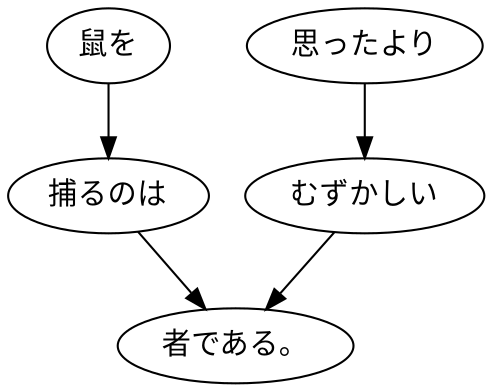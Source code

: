 digraph graph3310 {
	node0 [label="鼠を"];
	node1 [label="捕るのは"];
	node2 [label="思ったより"];
	node3 [label="むずかしい"];
	node4 [label="者である。"];
	node0 -> node1;
	node1 -> node4;
	node2 -> node3;
	node3 -> node4;
}
